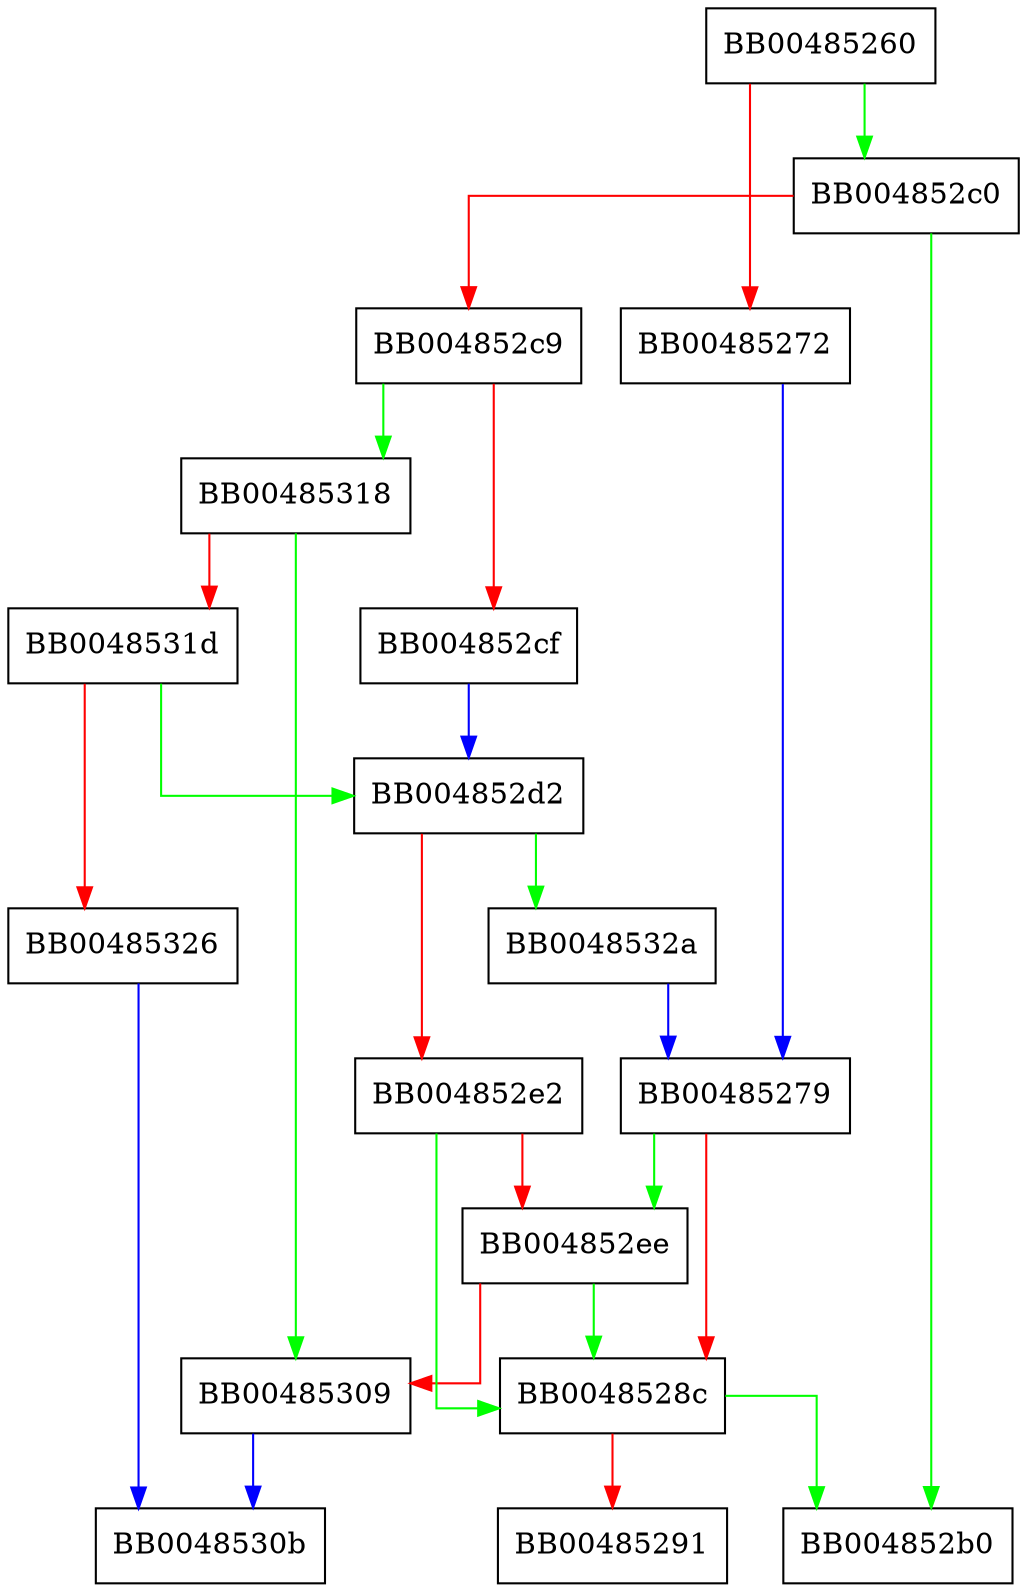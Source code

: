 digraph cmd_ChainCAStore {
  node [shape="box"];
  graph [splines=ortho];
  BB00485260 -> BB004852c0 [color="green"];
  BB00485260 -> BB00485272 [color="red"];
  BB00485272 -> BB00485279 [color="blue"];
  BB00485279 -> BB004852ee [color="green"];
  BB00485279 -> BB0048528c [color="red"];
  BB0048528c -> BB004852b0 [color="green"];
  BB0048528c -> BB00485291 [color="red"];
  BB004852c0 -> BB004852b0 [color="green"];
  BB004852c0 -> BB004852c9 [color="red"];
  BB004852c9 -> BB00485318 [color="green"];
  BB004852c9 -> BB004852cf [color="red"];
  BB004852cf -> BB004852d2 [color="blue"];
  BB004852d2 -> BB0048532a [color="green"];
  BB004852d2 -> BB004852e2 [color="red"];
  BB004852e2 -> BB0048528c [color="green"];
  BB004852e2 -> BB004852ee [color="red"];
  BB004852ee -> BB0048528c [color="green"];
  BB004852ee -> BB00485309 [color="red"];
  BB00485309 -> BB0048530b [color="blue"];
  BB00485318 -> BB00485309 [color="green"];
  BB00485318 -> BB0048531d [color="red"];
  BB0048531d -> BB004852d2 [color="green"];
  BB0048531d -> BB00485326 [color="red"];
  BB00485326 -> BB0048530b [color="blue"];
  BB0048532a -> BB00485279 [color="blue"];
}